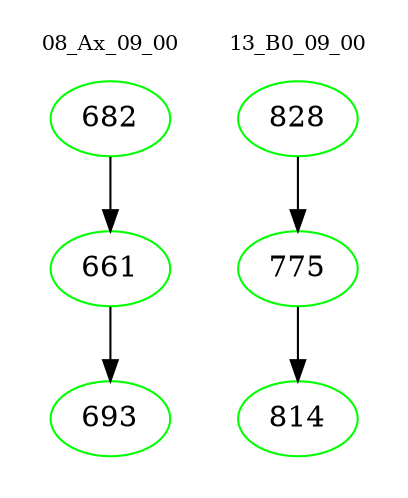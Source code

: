 digraph{
subgraph cluster_0 {
color = white
label = "08_Ax_09_00";
fontsize=10;
T0_682 [label="682", color="green"]
T0_682 -> T0_661 [color="black"]
T0_661 [label="661", color="green"]
T0_661 -> T0_693 [color="black"]
T0_693 [label="693", color="green"]
}
subgraph cluster_1 {
color = white
label = "13_B0_09_00";
fontsize=10;
T1_828 [label="828", color="green"]
T1_828 -> T1_775 [color="black"]
T1_775 [label="775", color="green"]
T1_775 -> T1_814 [color="black"]
T1_814 [label="814", color="green"]
}
}
